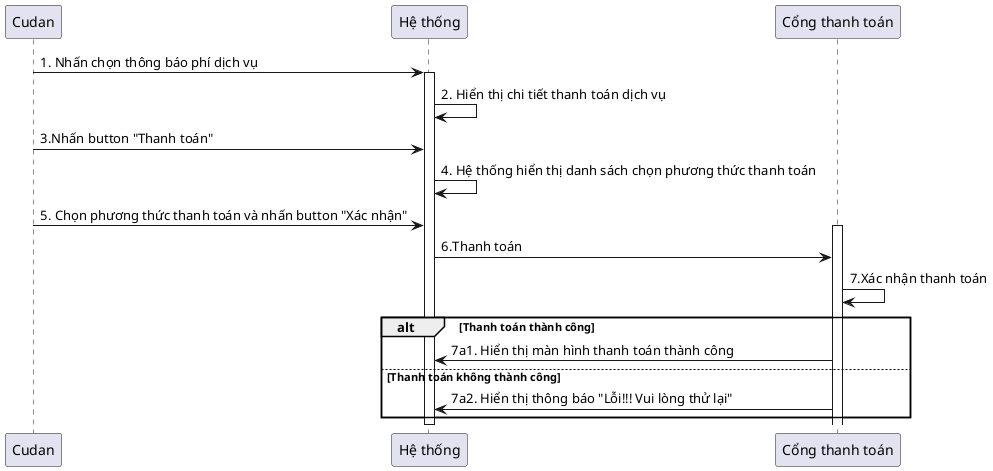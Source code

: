 @startuml

participant Cudan

participant "Hệ thống" as System
participant "Cổng thanh toán" as CTT


Cudan -> System: 1. Nhấn chọn thông báo phí dịch vụ
activate System
System -> System: 2. Hiển thị chi tiết thanh toán dịch vụ
Cudan -> System: 3.Nhấn button "Thanh toán"
System -> System: 4. Hệ thống hiển thị danh sách chọn phương thức thanh toán
Cudan -> System: 5. Chọn phương thức thanh toán và nhấn button "Xác nhận"
activate CTT
System -> CTT: 6.Thanh toán
CTT -> CTT: 7.Xác nhận thanh toán
alt Thanh toán thành công
CTT -> System: 7a1. Hiển thị màn hình thanh toán thành công
    
else Thanh toán không thành công
CTT -> System: 7a2. Hiển thị thông báo "Lỗi!!! Vui lòng thử lại"
end

deactivate System
@enduml
